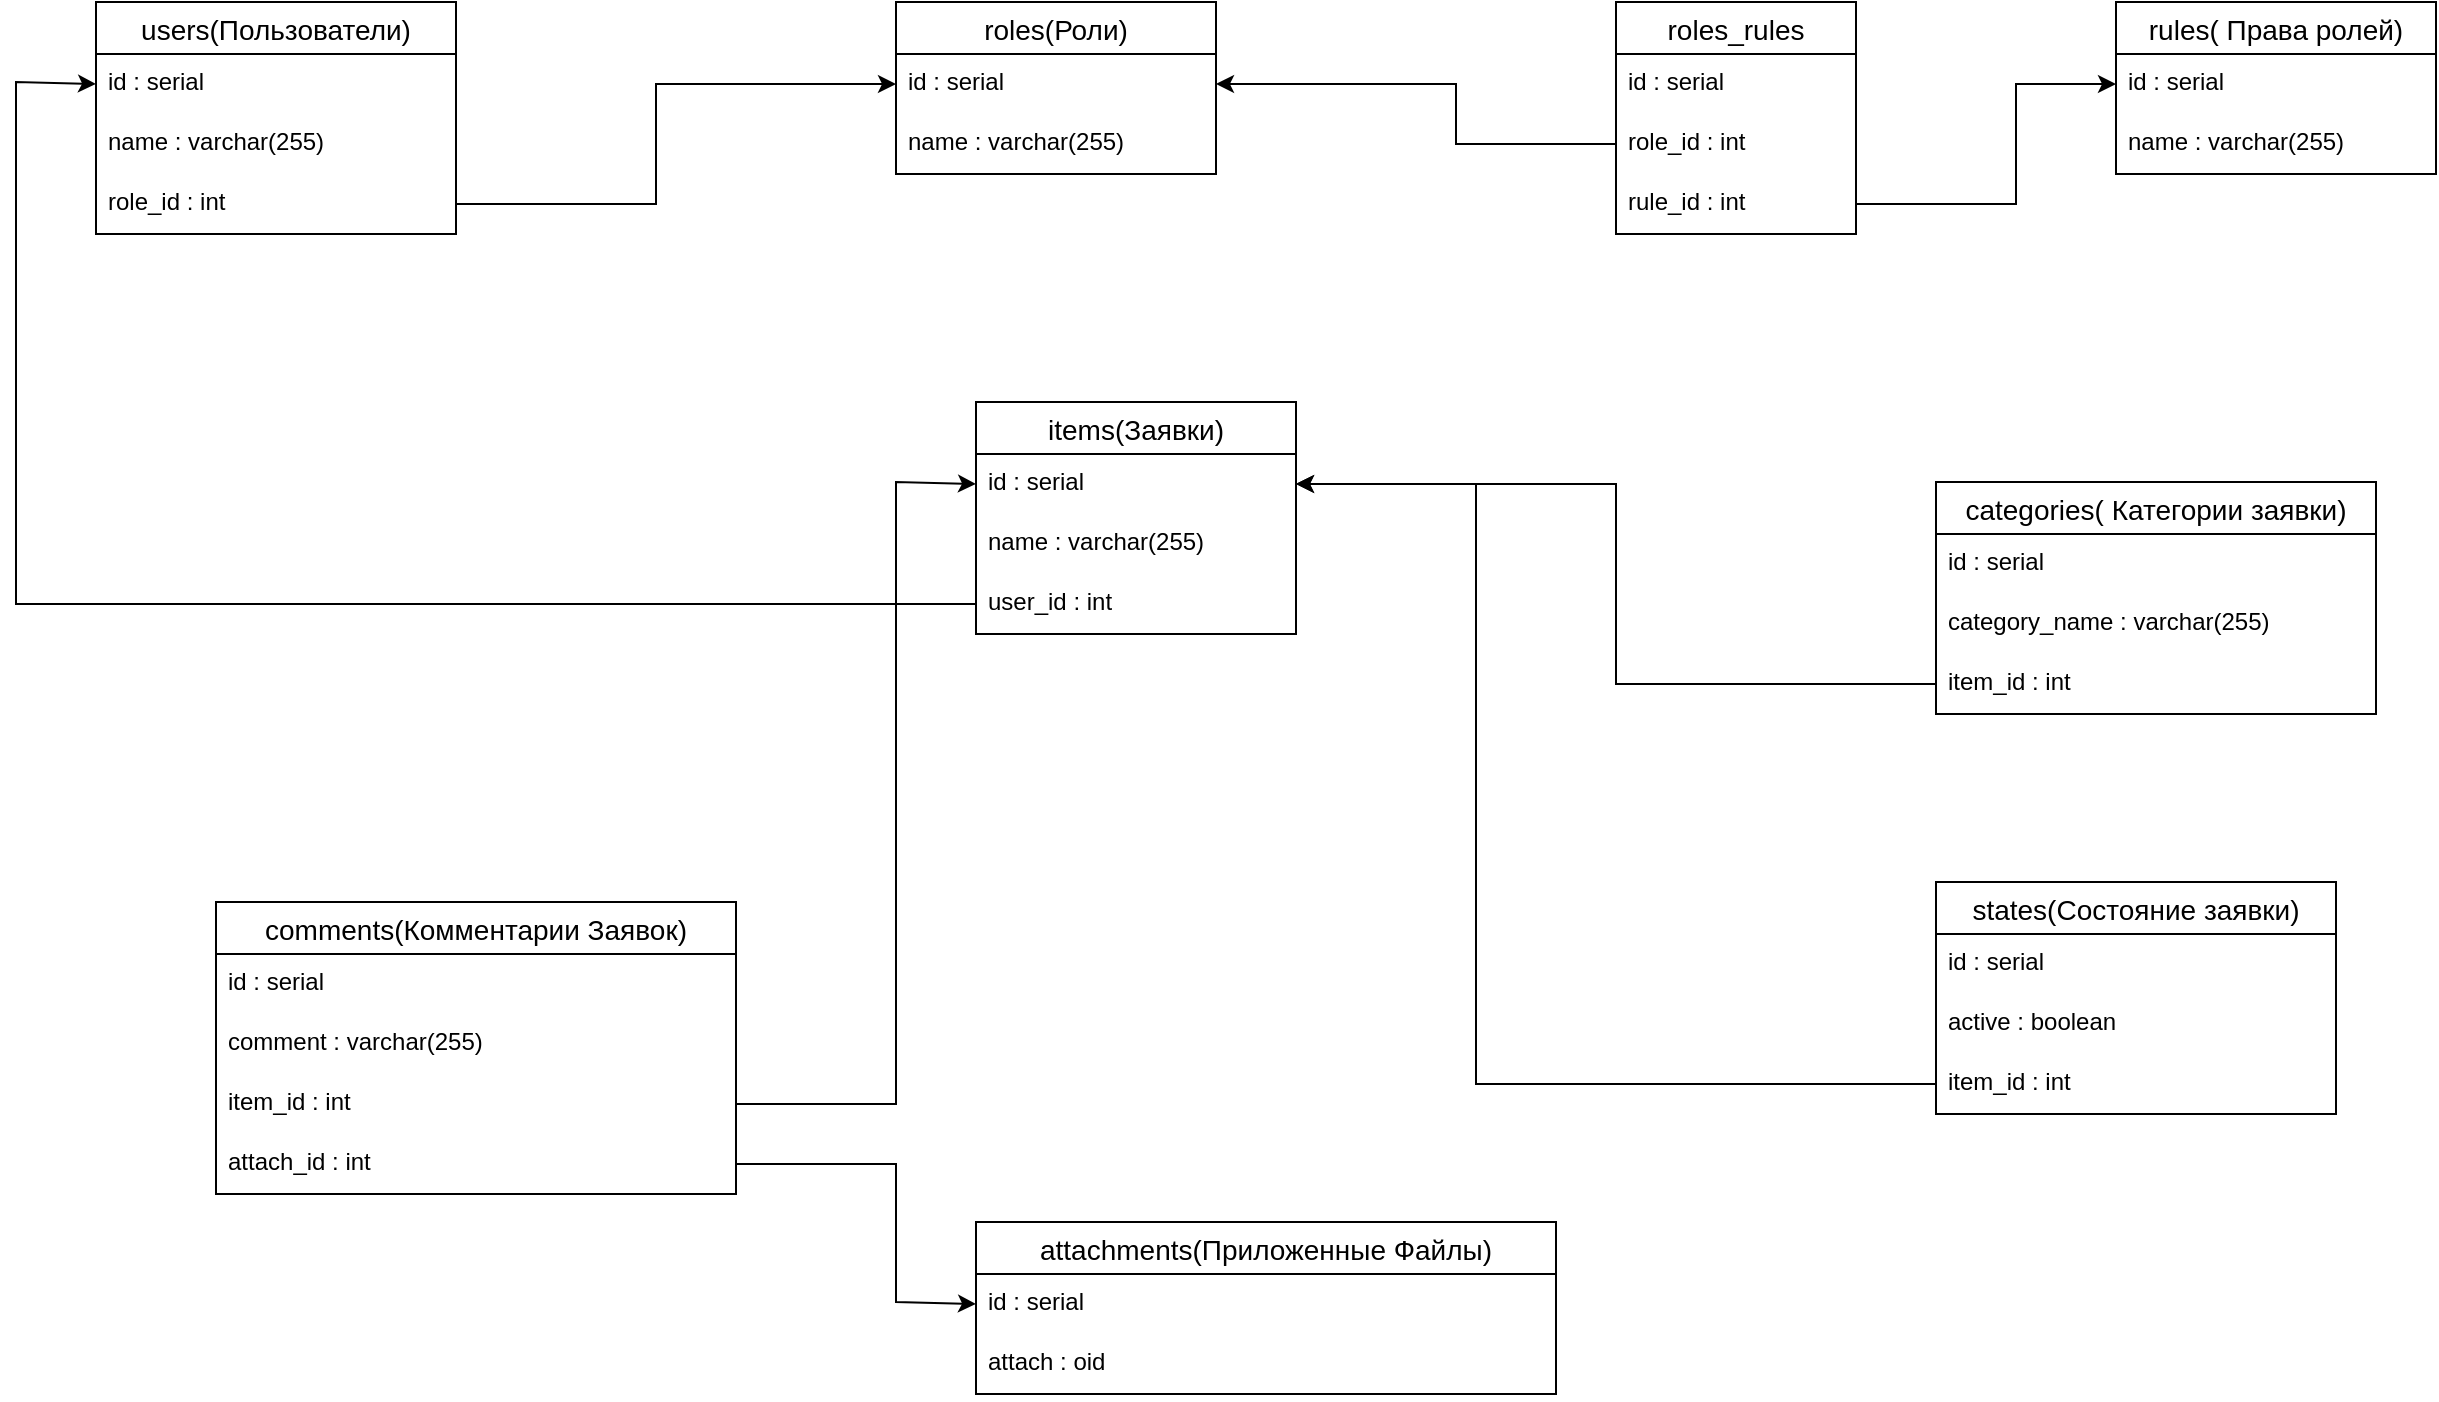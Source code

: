 <mxfile version="16.5.6" type="device"><diagram id="R2lEEEUBdFMjLlhIrx00" name="Page-1"><mxGraphModel dx="1433" dy="792" grid="1" gridSize="10" guides="1" tooltips="1" connect="1" arrows="1" fold="1" page="1" pageScale="1" pageWidth="850" pageHeight="1100" math="0" shadow="0" extFonts="Permanent Marker^https://fonts.googleapis.com/css?family=Permanent+Marker"><root><mxCell id="0"/><mxCell id="1" parent="0"/><mxCell id="z2EqXK2gP6t0g693059m-1" value="users(Пользователи)" style="swimlane;fontStyle=0;childLayout=stackLayout;horizontal=1;startSize=26;horizontalStack=0;resizeParent=1;resizeParentMax=0;resizeLast=0;collapsible=1;marginBottom=0;align=center;fontSize=14;" vertex="1" parent="1"><mxGeometry x="110" y="10" width="180" height="116" as="geometry"/></mxCell><mxCell id="z2EqXK2gP6t0g693059m-4" value="id : serial" style="text;strokeColor=none;fillColor=none;spacingLeft=4;spacingRight=4;overflow=hidden;rotatable=0;points=[[0,0.5],[1,0.5]];portConstraint=eastwest;fontSize=12;" vertex="1" parent="z2EqXK2gP6t0g693059m-1"><mxGeometry y="26" width="180" height="30" as="geometry"/></mxCell><mxCell id="z2EqXK2gP6t0g693059m-2" value="name : varchar(255)" style="text;strokeColor=none;fillColor=none;spacingLeft=4;spacingRight=4;overflow=hidden;rotatable=0;points=[[0,0.5],[1,0.5]];portConstraint=eastwest;fontSize=12;" vertex="1" parent="z2EqXK2gP6t0g693059m-1"><mxGeometry y="56" width="180" height="30" as="geometry"/></mxCell><mxCell id="z2EqXK2gP6t0g693059m-3" value="role_id : int" style="text;strokeColor=none;fillColor=none;spacingLeft=4;spacingRight=4;overflow=hidden;rotatable=0;points=[[0,0.5],[1,0.5]];portConstraint=eastwest;fontSize=12;" vertex="1" parent="z2EqXK2gP6t0g693059m-1"><mxGeometry y="86" width="180" height="30" as="geometry"/></mxCell><mxCell id="z2EqXK2gP6t0g693059m-5" value="roles(Роли)" style="swimlane;fontStyle=0;childLayout=stackLayout;horizontal=1;startSize=26;horizontalStack=0;resizeParent=1;resizeParentMax=0;resizeLast=0;collapsible=1;marginBottom=0;align=center;fontSize=14;" vertex="1" parent="1"><mxGeometry x="510" y="10" width="160" height="86" as="geometry"/></mxCell><mxCell id="z2EqXK2gP6t0g693059m-6" value="id : serial" style="text;strokeColor=none;fillColor=none;spacingLeft=4;spacingRight=4;overflow=hidden;rotatable=0;points=[[0,0.5],[1,0.5]];portConstraint=eastwest;fontSize=12;" vertex="1" parent="z2EqXK2gP6t0g693059m-5"><mxGeometry y="26" width="160" height="30" as="geometry"/></mxCell><mxCell id="z2EqXK2gP6t0g693059m-7" value="name : varchar(255)" style="text;strokeColor=none;fillColor=none;spacingLeft=4;spacingRight=4;overflow=hidden;rotatable=0;points=[[0,0.5],[1,0.5]];portConstraint=eastwest;fontSize=12;" vertex="1" parent="z2EqXK2gP6t0g693059m-5"><mxGeometry y="56" width="160" height="30" as="geometry"/></mxCell><mxCell id="z2EqXK2gP6t0g693059m-9" value="rules( Права ролей)" style="swimlane;fontStyle=0;childLayout=stackLayout;horizontal=1;startSize=26;horizontalStack=0;resizeParent=1;resizeParentMax=0;resizeLast=0;collapsible=1;marginBottom=0;align=center;fontSize=14;" vertex="1" parent="1"><mxGeometry x="1120" y="10" width="160" height="86" as="geometry"/></mxCell><mxCell id="z2EqXK2gP6t0g693059m-10" value="id : serial" style="text;strokeColor=none;fillColor=none;spacingLeft=4;spacingRight=4;overflow=hidden;rotatable=0;points=[[0,0.5],[1,0.5]];portConstraint=eastwest;fontSize=12;" vertex="1" parent="z2EqXK2gP6t0g693059m-9"><mxGeometry y="26" width="160" height="30" as="geometry"/></mxCell><mxCell id="z2EqXK2gP6t0g693059m-11" value="name : varchar(255)" style="text;strokeColor=none;fillColor=none;spacingLeft=4;spacingRight=4;overflow=hidden;rotatable=0;points=[[0,0.5],[1,0.5]];portConstraint=eastwest;fontSize=12;" vertex="1" parent="z2EqXK2gP6t0g693059m-9"><mxGeometry y="56" width="160" height="30" as="geometry"/></mxCell><mxCell id="z2EqXK2gP6t0g693059m-13" value="items(Заявки)" style="swimlane;fontStyle=0;childLayout=stackLayout;horizontal=1;startSize=26;horizontalStack=0;resizeParent=1;resizeParentMax=0;resizeLast=0;collapsible=1;marginBottom=0;align=center;fontSize=14;" vertex="1" parent="1"><mxGeometry x="550" y="210" width="160" height="116" as="geometry"/></mxCell><mxCell id="z2EqXK2gP6t0g693059m-14" value="id : serial" style="text;strokeColor=none;fillColor=none;spacingLeft=4;spacingRight=4;overflow=hidden;rotatable=0;points=[[0,0.5],[1,0.5]];portConstraint=eastwest;fontSize=12;" vertex="1" parent="z2EqXK2gP6t0g693059m-13"><mxGeometry y="26" width="160" height="30" as="geometry"/></mxCell><mxCell id="z2EqXK2gP6t0g693059m-15" value="name : varchar(255)" style="text;strokeColor=none;fillColor=none;spacingLeft=4;spacingRight=4;overflow=hidden;rotatable=0;points=[[0,0.5],[1,0.5]];portConstraint=eastwest;fontSize=12;" vertex="1" parent="z2EqXK2gP6t0g693059m-13"><mxGeometry y="56" width="160" height="30" as="geometry"/></mxCell><mxCell id="z2EqXK2gP6t0g693059m-16" value="user_id : int" style="text;strokeColor=none;fillColor=none;spacingLeft=4;spacingRight=4;overflow=hidden;rotatable=0;points=[[0,0.5],[1,0.5]];portConstraint=eastwest;fontSize=12;" vertex="1" parent="z2EqXK2gP6t0g693059m-13"><mxGeometry y="86" width="160" height="30" as="geometry"/></mxCell><mxCell id="z2EqXK2gP6t0g693059m-17" value="comments(Комментарии Заявок)" style="swimlane;fontStyle=0;childLayout=stackLayout;horizontal=1;startSize=26;horizontalStack=0;resizeParent=1;resizeParentMax=0;resizeLast=0;collapsible=1;marginBottom=0;align=center;fontSize=14;" vertex="1" parent="1"><mxGeometry x="170" y="460" width="260" height="146" as="geometry"/></mxCell><mxCell id="z2EqXK2gP6t0g693059m-18" value="id : serial" style="text;strokeColor=none;fillColor=none;spacingLeft=4;spacingRight=4;overflow=hidden;rotatable=0;points=[[0,0.5],[1,0.5]];portConstraint=eastwest;fontSize=12;" vertex="1" parent="z2EqXK2gP6t0g693059m-17"><mxGeometry y="26" width="260" height="30" as="geometry"/></mxCell><mxCell id="z2EqXK2gP6t0g693059m-19" value="comment : varchar(255)" style="text;strokeColor=none;fillColor=none;spacingLeft=4;spacingRight=4;overflow=hidden;rotatable=0;points=[[0,0.5],[1,0.5]];portConstraint=eastwest;fontSize=12;" vertex="1" parent="z2EqXK2gP6t0g693059m-17"><mxGeometry y="56" width="260" height="30" as="geometry"/></mxCell><mxCell id="z2EqXK2gP6t0g693059m-20" value="item_id : int" style="text;strokeColor=none;fillColor=none;spacingLeft=4;spacingRight=4;overflow=hidden;rotatable=0;points=[[0,0.5],[1,0.5]];portConstraint=eastwest;fontSize=12;" vertex="1" parent="z2EqXK2gP6t0g693059m-17"><mxGeometry y="86" width="260" height="30" as="geometry"/></mxCell><mxCell id="z2EqXK2gP6t0g693059m-47" value="attach_id : int" style="text;strokeColor=none;fillColor=none;spacingLeft=4;spacingRight=4;overflow=hidden;rotatable=0;points=[[0,0.5],[1,0.5]];portConstraint=eastwest;fontSize=12;" vertex="1" parent="z2EqXK2gP6t0g693059m-17"><mxGeometry y="116" width="260" height="30" as="geometry"/></mxCell><mxCell id="z2EqXK2gP6t0g693059m-21" value="categories( Категории заявки)" style="swimlane;fontStyle=0;childLayout=stackLayout;horizontal=1;startSize=26;horizontalStack=0;resizeParent=1;resizeParentMax=0;resizeLast=0;collapsible=1;marginBottom=0;align=center;fontSize=14;" vertex="1" parent="1"><mxGeometry x="1030" y="250" width="220" height="116" as="geometry"/></mxCell><mxCell id="z2EqXK2gP6t0g693059m-22" value="id : serial" style="text;strokeColor=none;fillColor=none;spacingLeft=4;spacingRight=4;overflow=hidden;rotatable=0;points=[[0,0.5],[1,0.5]];portConstraint=eastwest;fontSize=12;" vertex="1" parent="z2EqXK2gP6t0g693059m-21"><mxGeometry y="26" width="220" height="30" as="geometry"/></mxCell><mxCell id="z2EqXK2gP6t0g693059m-23" value="category_name : varchar(255)" style="text;strokeColor=none;fillColor=none;spacingLeft=4;spacingRight=4;overflow=hidden;rotatable=0;points=[[0,0.5],[1,0.5]];portConstraint=eastwest;fontSize=12;" vertex="1" parent="z2EqXK2gP6t0g693059m-21"><mxGeometry y="56" width="220" height="30" as="geometry"/></mxCell><mxCell id="z2EqXK2gP6t0g693059m-24" value="item_id : int" style="text;strokeColor=none;fillColor=none;spacingLeft=4;spacingRight=4;overflow=hidden;rotatable=0;points=[[0,0.5],[1,0.5]];portConstraint=eastwest;fontSize=12;" vertex="1" parent="z2EqXK2gP6t0g693059m-21"><mxGeometry y="86" width="220" height="30" as="geometry"/></mxCell><mxCell id="z2EqXK2gP6t0g693059m-29" value="attachments(Приложенные Файлы)" style="swimlane;fontStyle=0;childLayout=stackLayout;horizontal=1;startSize=26;horizontalStack=0;resizeParent=1;resizeParentMax=0;resizeLast=0;collapsible=1;marginBottom=0;align=center;fontSize=14;" vertex="1" parent="1"><mxGeometry x="550" y="620" width="290" height="86" as="geometry"/></mxCell><mxCell id="z2EqXK2gP6t0g693059m-30" value="id : serial" style="text;strokeColor=none;fillColor=none;spacingLeft=4;spacingRight=4;overflow=hidden;rotatable=0;points=[[0,0.5],[1,0.5]];portConstraint=eastwest;fontSize=12;" vertex="1" parent="z2EqXK2gP6t0g693059m-29"><mxGeometry y="26" width="290" height="30" as="geometry"/></mxCell><mxCell id="z2EqXK2gP6t0g693059m-31" value="attach : oid" style="text;strokeColor=none;fillColor=none;spacingLeft=4;spacingRight=4;overflow=hidden;rotatable=0;points=[[0,0.5],[1,0.5]];portConstraint=eastwest;fontSize=12;" vertex="1" parent="z2EqXK2gP6t0g693059m-29"><mxGeometry y="56" width="290" height="30" as="geometry"/></mxCell><mxCell id="z2EqXK2gP6t0g693059m-33" value="states(Состояние заявки)" style="swimlane;fontStyle=0;childLayout=stackLayout;horizontal=1;startSize=26;horizontalStack=0;resizeParent=1;resizeParentMax=0;resizeLast=0;collapsible=1;marginBottom=0;align=center;fontSize=14;" vertex="1" parent="1"><mxGeometry x="1030" y="450" width="200" height="116" as="geometry"/></mxCell><mxCell id="z2EqXK2gP6t0g693059m-34" value="id : serial" style="text;strokeColor=none;fillColor=none;spacingLeft=4;spacingRight=4;overflow=hidden;rotatable=0;points=[[0,0.5],[1,0.5]];portConstraint=eastwest;fontSize=12;" vertex="1" parent="z2EqXK2gP6t0g693059m-33"><mxGeometry y="26" width="200" height="30" as="geometry"/></mxCell><mxCell id="z2EqXK2gP6t0g693059m-35" value="active : boolean" style="text;strokeColor=none;fillColor=none;spacingLeft=4;spacingRight=4;overflow=hidden;rotatable=0;points=[[0,0.5],[1,0.5]];portConstraint=eastwest;fontSize=12;" vertex="1" parent="z2EqXK2gP6t0g693059m-33"><mxGeometry y="56" width="200" height="30" as="geometry"/></mxCell><mxCell id="z2EqXK2gP6t0g693059m-36" value="item_id : int" style="text;strokeColor=none;fillColor=none;spacingLeft=4;spacingRight=4;overflow=hidden;rotatable=0;points=[[0,0.5],[1,0.5]];portConstraint=eastwest;fontSize=12;" vertex="1" parent="z2EqXK2gP6t0g693059m-33"><mxGeometry y="86" width="200" height="30" as="geometry"/></mxCell><mxCell id="z2EqXK2gP6t0g693059m-37" value="" style="endArrow=classic;html=1;rounded=0;exitX=1;exitY=0.5;exitDx=0;exitDy=0;entryX=0;entryY=0.5;entryDx=0;entryDy=0;" edge="1" parent="1" source="z2EqXK2gP6t0g693059m-3" target="z2EqXK2gP6t0g693059m-6"><mxGeometry width="50" height="50" relative="1" as="geometry"><mxPoint x="320" y="190" as="sourcePoint"/><mxPoint x="390" y="111" as="targetPoint"/><Array as="points"><mxPoint x="390" y="111"/><mxPoint x="390" y="51"/></Array></mxGeometry></mxCell><mxCell id="z2EqXK2gP6t0g693059m-38" value="roles_rules" style="swimlane;fontStyle=0;childLayout=stackLayout;horizontal=1;startSize=26;horizontalStack=0;resizeParent=1;resizeParentMax=0;resizeLast=0;collapsible=1;marginBottom=0;align=center;fontSize=14;" vertex="1" parent="1"><mxGeometry x="870" y="10" width="120" height="116" as="geometry"/></mxCell><mxCell id="z2EqXK2gP6t0g693059m-39" value="id : serial" style="text;strokeColor=none;fillColor=none;spacingLeft=4;spacingRight=4;overflow=hidden;rotatable=0;points=[[0,0.5],[1,0.5]];portConstraint=eastwest;fontSize=12;" vertex="1" parent="z2EqXK2gP6t0g693059m-38"><mxGeometry y="26" width="120" height="30" as="geometry"/></mxCell><mxCell id="z2EqXK2gP6t0g693059m-40" value="role_id : int" style="text;strokeColor=none;fillColor=none;spacingLeft=4;spacingRight=4;overflow=hidden;rotatable=0;points=[[0,0.5],[1,0.5]];portConstraint=eastwest;fontSize=12;" vertex="1" parent="z2EqXK2gP6t0g693059m-38"><mxGeometry y="56" width="120" height="30" as="geometry"/></mxCell><mxCell id="z2EqXK2gP6t0g693059m-41" value="rule_id : int" style="text;strokeColor=none;fillColor=none;spacingLeft=4;spacingRight=4;overflow=hidden;rotatable=0;points=[[0,0.5],[1,0.5]];portConstraint=eastwest;fontSize=12;" vertex="1" parent="z2EqXK2gP6t0g693059m-38"><mxGeometry y="86" width="120" height="30" as="geometry"/></mxCell><mxCell id="z2EqXK2gP6t0g693059m-43" value="" style="endArrow=classic;html=1;rounded=0;exitX=0;exitY=0.5;exitDx=0;exitDy=0;entryX=1;entryY=0.5;entryDx=0;entryDy=0;" edge="1" parent="1" source="z2EqXK2gP6t0g693059m-40" target="z2EqXK2gP6t0g693059m-6"><mxGeometry width="50" height="50" relative="1" as="geometry"><mxPoint x="730" y="230" as="sourcePoint"/><mxPoint x="950" y="170" as="targetPoint"/><Array as="points"><mxPoint x="790" y="81"/><mxPoint x="790" y="51"/></Array></mxGeometry></mxCell><mxCell id="z2EqXK2gP6t0g693059m-44" value="" style="endArrow=classic;html=1;rounded=0;exitX=1;exitY=0.5;exitDx=0;exitDy=0;entryX=0;entryY=0.5;entryDx=0;entryDy=0;" edge="1" parent="1" source="z2EqXK2gP6t0g693059m-41" target="z2EqXK2gP6t0g693059m-10"><mxGeometry width="50" height="50" relative="1" as="geometry"><mxPoint x="880" y="91" as="sourcePoint"/><mxPoint x="680" y="61" as="targetPoint"/><Array as="points"><mxPoint x="1070" y="111"/><mxPoint x="1070" y="51"/></Array></mxGeometry></mxCell><mxCell id="z2EqXK2gP6t0g693059m-46" value="" style="endArrow=classic;html=1;rounded=0;exitX=1;exitY=0.5;exitDx=0;exitDy=0;entryX=0;entryY=0.5;entryDx=0;entryDy=0;" edge="1" parent="1" source="z2EqXK2gP6t0g693059m-20" target="z2EqXK2gP6t0g693059m-14"><mxGeometry width="50" height="50" relative="1" as="geometry"><mxPoint x="550" y="561" as="sourcePoint"/><mxPoint x="670" y="351" as="targetPoint"/><Array as="points"><mxPoint x="510" y="561"/><mxPoint x="510" y="250"/></Array></mxGeometry></mxCell><mxCell id="z2EqXK2gP6t0g693059m-48" value="" style="endArrow=classic;html=1;rounded=0;exitX=1;exitY=0.5;exitDx=0;exitDy=0;entryX=0;entryY=0.5;entryDx=0;entryDy=0;" edge="1" parent="1" source="z2EqXK2gP6t0g693059m-47" target="z2EqXK2gP6t0g693059m-30"><mxGeometry width="50" height="50" relative="1" as="geometry"><mxPoint x="440" y="571" as="sourcePoint"/><mxPoint x="560" y="261" as="targetPoint"/><Array as="points"><mxPoint x="510" y="591"/><mxPoint x="510" y="660"/></Array></mxGeometry></mxCell><mxCell id="z2EqXK2gP6t0g693059m-49" value="" style="endArrow=classic;html=1;rounded=0;exitX=0;exitY=0.5;exitDx=0;exitDy=0;entryX=0;entryY=0.5;entryDx=0;entryDy=0;" edge="1" parent="1" source="z2EqXK2gP6t0g693059m-16" target="z2EqXK2gP6t0g693059m-4"><mxGeometry width="50" height="50" relative="1" as="geometry"><mxPoint x="-340.0" y="131" as="sourcePoint"/><mxPoint x="-220" y="-79" as="targetPoint"/><Array as="points"><mxPoint x="70" y="311"/><mxPoint x="70" y="50"/></Array></mxGeometry></mxCell><mxCell id="z2EqXK2gP6t0g693059m-52" style="edgeStyle=orthogonalEdgeStyle;rounded=0;orthogonalLoop=1;jettySize=auto;html=1;entryX=1;entryY=0.5;entryDx=0;entryDy=0;exitX=0;exitY=0.5;exitDx=0;exitDy=0;" edge="1" parent="1" source="z2EqXK2gP6t0g693059m-24" target="z2EqXK2gP6t0g693059m-14"><mxGeometry relative="1" as="geometry"/></mxCell><mxCell id="z2EqXK2gP6t0g693059m-53" style="edgeStyle=orthogonalEdgeStyle;rounded=0;orthogonalLoop=1;jettySize=auto;html=1;entryX=1;entryY=0.5;entryDx=0;entryDy=0;" edge="1" parent="1" source="z2EqXK2gP6t0g693059m-36" target="z2EqXK2gP6t0g693059m-14"><mxGeometry relative="1" as="geometry"><Array as="points"><mxPoint x="800" y="551"/><mxPoint x="800" y="251"/></Array></mxGeometry></mxCell></root></mxGraphModel></diagram></mxfile>